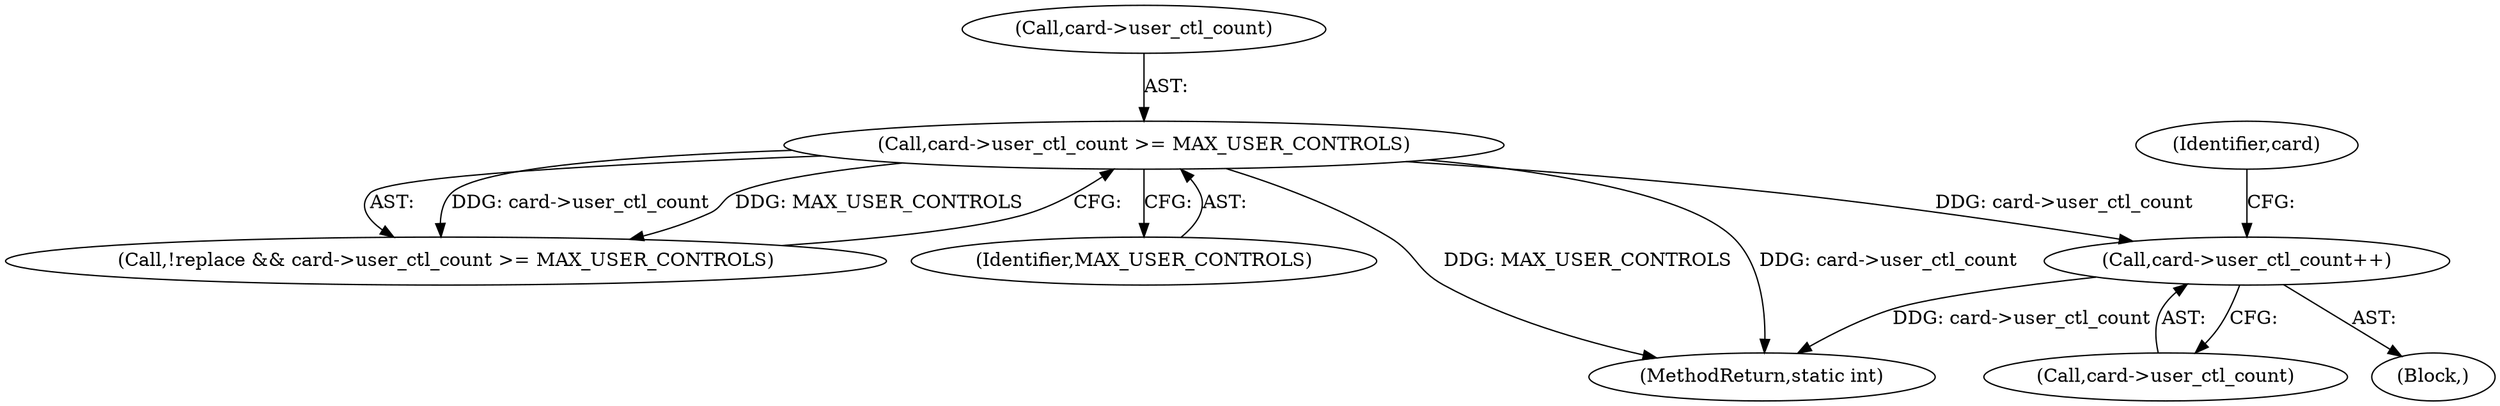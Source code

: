 digraph "0_linux_82262a46627bebb0febcc26664746c25cef08563@pointer" {
"1000535" [label="(Call,card->user_ctl_count++)"];
"1000122" [label="(Call,card->user_ctl_count >= MAX_USER_CONTROLS)"];
"1000542" [label="(Identifier,card)"];
"1000119" [label="(Call,!replace && card->user_ctl_count >= MAX_USER_CONTROLS)"];
"1000126" [label="(Identifier,MAX_USER_CONTROLS)"];
"1000104" [label="(Block,)"];
"1000546" [label="(MethodReturn,static int)"];
"1000536" [label="(Call,card->user_ctl_count)"];
"1000123" [label="(Call,card->user_ctl_count)"];
"1000122" [label="(Call,card->user_ctl_count >= MAX_USER_CONTROLS)"];
"1000535" [label="(Call,card->user_ctl_count++)"];
"1000535" -> "1000104"  [label="AST: "];
"1000535" -> "1000536"  [label="CFG: "];
"1000536" -> "1000535"  [label="AST: "];
"1000542" -> "1000535"  [label="CFG: "];
"1000535" -> "1000546"  [label="DDG: card->user_ctl_count"];
"1000122" -> "1000535"  [label="DDG: card->user_ctl_count"];
"1000122" -> "1000119"  [label="AST: "];
"1000122" -> "1000126"  [label="CFG: "];
"1000123" -> "1000122"  [label="AST: "];
"1000126" -> "1000122"  [label="AST: "];
"1000119" -> "1000122"  [label="CFG: "];
"1000122" -> "1000546"  [label="DDG: MAX_USER_CONTROLS"];
"1000122" -> "1000546"  [label="DDG: card->user_ctl_count"];
"1000122" -> "1000119"  [label="DDG: card->user_ctl_count"];
"1000122" -> "1000119"  [label="DDG: MAX_USER_CONTROLS"];
}
